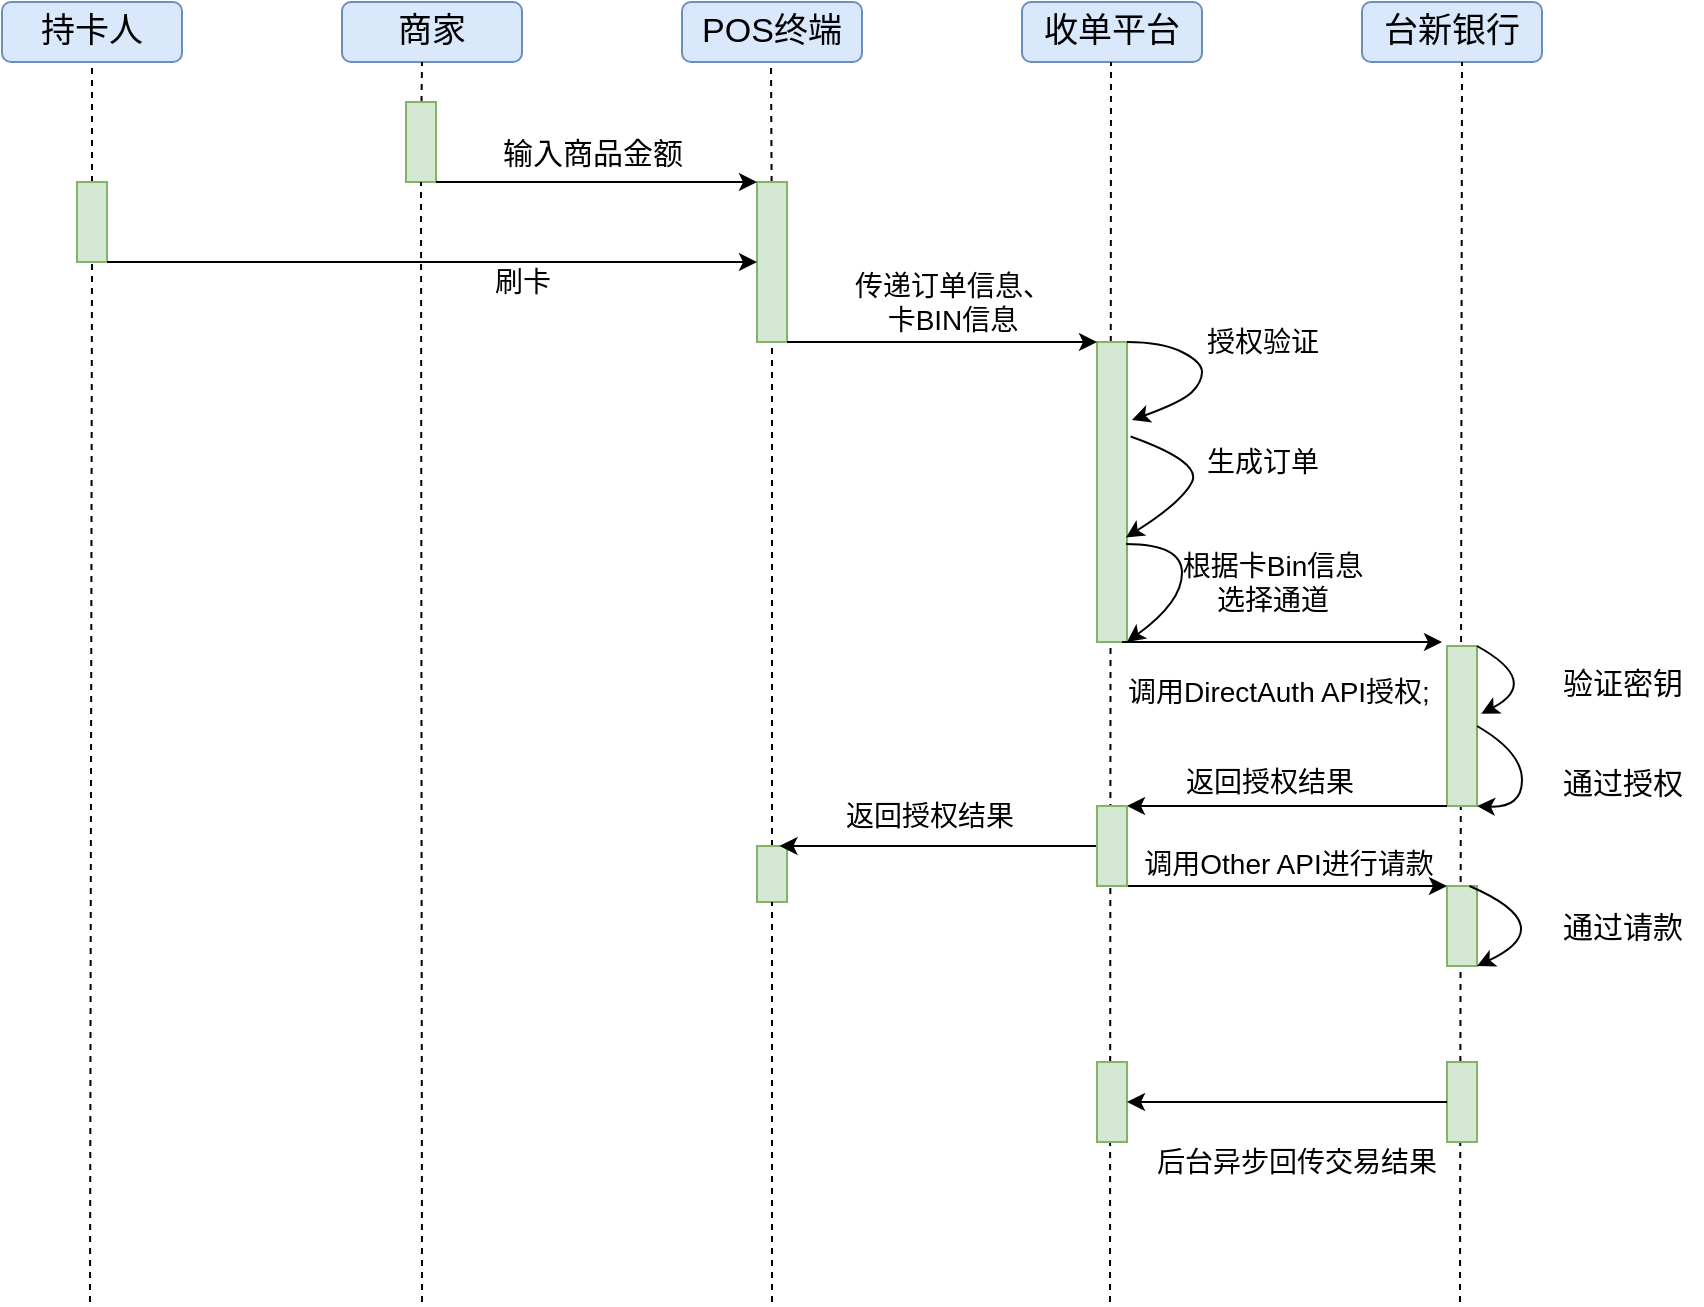 <mxfile version="13.4.2" type="github">
  <diagram id="YyOWJD14Wb275RXxZn9Y" name="Page-1">
    <mxGraphModel dx="1038" dy="547" grid="1" gridSize="10" guides="1" tooltips="1" connect="1" arrows="1" fold="1" page="1" pageScale="1" pageWidth="827" pageHeight="1169" math="0" shadow="0">
      <root>
        <mxCell id="0" />
        <mxCell id="1" parent="0" />
        <mxCell id="_klwT8lkw9nOGXZvojrT-1" value="持卡人" style="rounded=1;whiteSpace=wrap;html=1;fillColor=#dae8fc;strokeColor=#6c8ebf;fontSize=17;" parent="1" vertex="1">
          <mxGeometry x="110" y="100" width="90" height="30" as="geometry" />
        </mxCell>
        <mxCell id="_klwT8lkw9nOGXZvojrT-2" value="商家" style="rounded=1;whiteSpace=wrap;html=1;fillColor=#dae8fc;strokeColor=#6c8ebf;fontSize=17;" parent="1" vertex="1">
          <mxGeometry x="280" y="100" width="90" height="30" as="geometry" />
        </mxCell>
        <mxCell id="_klwT8lkw9nOGXZvojrT-3" value="POS终端" style="rounded=1;whiteSpace=wrap;html=1;fillColor=#dae8fc;strokeColor=#6c8ebf;fontSize=17;" parent="1" vertex="1">
          <mxGeometry x="450" y="100" width="90" height="30" as="geometry" />
        </mxCell>
        <mxCell id="_klwT8lkw9nOGXZvojrT-4" value="收单平台" style="rounded=1;whiteSpace=wrap;html=1;fillColor=#dae8fc;strokeColor=#6c8ebf;fontSize=17;" parent="1" vertex="1">
          <mxGeometry x="620" y="100" width="90" height="30" as="geometry" />
        </mxCell>
        <mxCell id="_klwT8lkw9nOGXZvojrT-5" value="台新银行" style="rounded=1;whiteSpace=wrap;html=1;fillColor=#dae8fc;strokeColor=#6c8ebf;fontSize=17;" parent="1" vertex="1">
          <mxGeometry x="790" y="100" width="90" height="30" as="geometry" />
        </mxCell>
        <mxCell id="_klwT8lkw9nOGXZvojrT-6" value="" style="endArrow=none;dashed=1;html=1;fontSize=17;entryX=0.5;entryY=1;entryDx=0;entryDy=0;" parent="1" source="_klwT8lkw9nOGXZvojrT-14" target="_klwT8lkw9nOGXZvojrT-1" edge="1">
          <mxGeometry width="50" height="50" relative="1" as="geometry">
            <mxPoint x="155" y="630" as="sourcePoint" />
            <mxPoint x="180" y="170" as="targetPoint" />
          </mxGeometry>
        </mxCell>
        <mxCell id="_klwT8lkw9nOGXZvojrT-7" value="" style="endArrow=none;dashed=1;html=1;fontSize=17;entryX=0.5;entryY=1;entryDx=0;entryDy=0;" parent="1" source="_klwT8lkw9nOGXZvojrT-12" edge="1">
          <mxGeometry width="50" height="50" relative="1" as="geometry">
            <mxPoint x="320" y="630" as="sourcePoint" />
            <mxPoint x="320" y="130" as="targetPoint" />
          </mxGeometry>
        </mxCell>
        <mxCell id="_klwT8lkw9nOGXZvojrT-8" value="" style="endArrow=none;dashed=1;html=1;fontSize=17;entryX=0.5;entryY=1;entryDx=0;entryDy=0;" parent="1" source="_klwT8lkw9nOGXZvojrT-18" edge="1">
          <mxGeometry width="50" height="50" relative="1" as="geometry">
            <mxPoint x="494.5" y="630" as="sourcePoint" />
            <mxPoint x="494.5" y="130" as="targetPoint" />
          </mxGeometry>
        </mxCell>
        <mxCell id="_klwT8lkw9nOGXZvojrT-9" value="" style="endArrow=none;dashed=1;html=1;fontSize=17;entryX=0.5;entryY=1;entryDx=0;entryDy=0;" parent="1" edge="1">
          <mxGeometry width="50" height="50" relative="1" as="geometry">
            <mxPoint x="664" y="750" as="sourcePoint" />
            <mxPoint x="664.5" y="130" as="targetPoint" />
          </mxGeometry>
        </mxCell>
        <mxCell id="_klwT8lkw9nOGXZvojrT-10" value="" style="endArrow=none;dashed=1;html=1;fontSize=17;entryX=0.5;entryY=1;entryDx=0;entryDy=0;" parent="1" edge="1">
          <mxGeometry width="50" height="50" relative="1" as="geometry">
            <mxPoint x="839" y="750" as="sourcePoint" />
            <mxPoint x="840" y="130" as="targetPoint" />
          </mxGeometry>
        </mxCell>
        <mxCell id="_klwT8lkw9nOGXZvojrT-12" value="" style="rounded=0;whiteSpace=wrap;html=1;fontSize=17;fillColor=#d5e8d4;strokeColor=#82b366;" parent="1" vertex="1">
          <mxGeometry x="312" y="150" width="15" height="40" as="geometry" />
        </mxCell>
        <mxCell id="_klwT8lkw9nOGXZvojrT-13" value="" style="endArrow=none;dashed=1;html=1;fontSize=17;entryX=0.5;entryY=1;entryDx=0;entryDy=0;" parent="1" target="_klwT8lkw9nOGXZvojrT-12" edge="1">
          <mxGeometry width="50" height="50" relative="1" as="geometry">
            <mxPoint x="320" y="750" as="sourcePoint" />
            <mxPoint x="320" y="130" as="targetPoint" />
          </mxGeometry>
        </mxCell>
        <mxCell id="_klwT8lkw9nOGXZvojrT-14" value="" style="rounded=0;whiteSpace=wrap;html=1;fontSize=17;fillColor=#d5e8d4;strokeColor=#82b366;" parent="1" vertex="1">
          <mxGeometry x="147.5" y="190" width="15" height="40" as="geometry" />
        </mxCell>
        <mxCell id="_klwT8lkw9nOGXZvojrT-15" value="" style="endArrow=none;dashed=1;html=1;fontSize=17;entryX=0.5;entryY=1;entryDx=0;entryDy=0;" parent="1" target="_klwT8lkw9nOGXZvojrT-14" edge="1">
          <mxGeometry width="50" height="50" relative="1" as="geometry">
            <mxPoint x="154" y="750" as="sourcePoint" />
            <mxPoint x="155" y="130" as="targetPoint" />
          </mxGeometry>
        </mxCell>
        <mxCell id="_klwT8lkw9nOGXZvojrT-18" value="" style="rounded=0;whiteSpace=wrap;html=1;fontSize=17;fillColor=#d5e8d4;strokeColor=#82b366;" parent="1" vertex="1">
          <mxGeometry x="487.5" y="190" width="15" height="80" as="geometry" />
        </mxCell>
        <mxCell id="_klwT8lkw9nOGXZvojrT-19" value="" style="endArrow=none;dashed=1;html=1;fontSize=17;entryX=0.5;entryY=1;entryDx=0;entryDy=0;" parent="1" target="_klwT8lkw9nOGXZvojrT-18" edge="1" source="gRr1aifwje2dfe0owPJU-1">
          <mxGeometry width="50" height="50" relative="1" as="geometry">
            <mxPoint x="495" y="750" as="sourcePoint" />
            <mxPoint x="494.5" y="130" as="targetPoint" />
          </mxGeometry>
        </mxCell>
        <mxCell id="_klwT8lkw9nOGXZvojrT-21" value="刷卡" style="text;html=1;align=center;verticalAlign=middle;resizable=0;points=[];autosize=1;fontSize=14;" parent="1" vertex="1">
          <mxGeometry x="350" y="230" width="40" height="20" as="geometry" />
        </mxCell>
        <mxCell id="_klwT8lkw9nOGXZvojrT-22" value="" style="rounded=0;whiteSpace=wrap;html=1;fontSize=17;fillColor=#d5e8d4;strokeColor=#82b366;" parent="1" vertex="1">
          <mxGeometry x="657.5" y="270" width="15" height="150" as="geometry" />
        </mxCell>
        <mxCell id="_klwT8lkw9nOGXZvojrT-24" value="" style="endArrow=classic;html=1;fontSize=15;exitX=1;exitY=1;exitDx=0;exitDy=0;entryX=0;entryY=0;entryDx=0;entryDy=0;" parent="1" source="_klwT8lkw9nOGXZvojrT-18" target="_klwT8lkw9nOGXZvojrT-22" edge="1">
          <mxGeometry width="50" height="50" relative="1" as="geometry">
            <mxPoint x="520" y="330" as="sourcePoint" />
            <mxPoint x="570" y="280" as="targetPoint" />
          </mxGeometry>
        </mxCell>
        <mxCell id="_klwT8lkw9nOGXZvojrT-25" value="&lt;div style=&quot;font-size: 14px&quot;&gt;传递订单信息、&lt;/div&gt;&lt;div style=&quot;font-size: 14px&quot;&gt;卡BIN信息&lt;/div&gt;" style="text;html=1;align=center;verticalAlign=middle;resizable=0;points=[];autosize=1;fontSize=14;" parent="1" vertex="1">
          <mxGeometry x="530" y="230" width="110" height="40" as="geometry" />
        </mxCell>
        <mxCell id="_klwT8lkw9nOGXZvojrT-26" value="" style="curved=1;endArrow=classic;html=1;fontSize=15;exitX=1;exitY=0;exitDx=0;exitDy=0;" parent="1" source="_klwT8lkw9nOGXZvojrT-22" edge="1">
          <mxGeometry width="50" height="50" relative="1" as="geometry">
            <mxPoint x="630" y="390" as="sourcePoint" />
            <mxPoint x="675" y="309" as="targetPoint" />
            <Array as="points">
              <mxPoint x="690" y="270" />
              <mxPoint x="710" y="280" />
              <mxPoint x="710" y="290" />
              <mxPoint x="700" y="300" />
            </Array>
          </mxGeometry>
        </mxCell>
        <mxCell id="_klwT8lkw9nOGXZvojrT-27" value="授权验证" style="text;html=1;align=center;verticalAlign=middle;resizable=0;points=[];autosize=1;fontSize=14;" parent="1" vertex="1">
          <mxGeometry x="705" y="260" width="70" height="20" as="geometry" />
        </mxCell>
        <mxCell id="_klwT8lkw9nOGXZvojrT-28" value="" style="curved=1;endArrow=classic;html=1;fontSize=15;exitX=1.12;exitY=0.315;exitDx=0;exitDy=0;entryX=0.963;entryY=0.652;entryDx=0;entryDy=0;entryPerimeter=0;exitPerimeter=0;" parent="1" source="_klwT8lkw9nOGXZvojrT-22" target="_klwT8lkw9nOGXZvojrT-22" edge="1">
          <mxGeometry width="50" height="50" relative="1" as="geometry">
            <mxPoint x="672.5" y="270" as="sourcePoint" />
            <mxPoint x="675.005" y="308.97" as="targetPoint" />
            <Array as="points">
              <mxPoint x="710" y="330" />
              <mxPoint x="700" y="350" />
            </Array>
          </mxGeometry>
        </mxCell>
        <mxCell id="_klwT8lkw9nOGXZvojrT-29" value="生成订单" style="text;html=1;align=center;verticalAlign=middle;resizable=0;points=[];autosize=1;fontSize=14;" parent="1" vertex="1">
          <mxGeometry x="705" y="320" width="70" height="20" as="geometry" />
        </mxCell>
        <mxCell id="_klwT8lkw9nOGXZvojrT-30" value="" style="rounded=0;whiteSpace=wrap;html=1;fontSize=17;fillColor=#d5e8d4;strokeColor=#82b366;" parent="1" vertex="1">
          <mxGeometry x="832.5" y="422" width="15" height="80" as="geometry" />
        </mxCell>
        <mxCell id="_klwT8lkw9nOGXZvojrT-32" value="" style="endArrow=classic;html=1;fontSize=15;" parent="1" edge="1">
          <mxGeometry width="50" height="50" relative="1" as="geometry">
            <mxPoint x="670" y="420" as="sourcePoint" />
            <mxPoint x="830" y="420" as="targetPoint" />
          </mxGeometry>
        </mxCell>
        <mxCell id="_klwT8lkw9nOGXZvojrT-33" value="&lt;div&gt;&lt;br&gt;&lt;/div&gt;&lt;div&gt;调用Other API进行请款&lt;br&gt;&lt;/div&gt;" style="text;html=1;align=center;verticalAlign=middle;resizable=0;points=[];autosize=1;fontSize=14;" parent="1" vertex="1">
          <mxGeometry x="672.5" y="502" width="160" height="40" as="geometry" />
        </mxCell>
        <mxCell id="_klwT8lkw9nOGXZvojrT-34" value="" style="curved=1;endArrow=classic;html=1;fontSize=15;exitX=1;exitY=0;exitDx=0;exitDy=0;entryX=1.139;entryY=0.424;entryDx=0;entryDy=0;entryPerimeter=0;" parent="1" source="_klwT8lkw9nOGXZvojrT-30" target="_klwT8lkw9nOGXZvojrT-30" edge="1">
          <mxGeometry width="50" height="50" relative="1" as="geometry">
            <mxPoint x="672.5" y="375" as="sourcePoint" />
            <mxPoint x="672.5" y="420" as="targetPoint" />
            <Array as="points">
              <mxPoint x="880" y="440" />
            </Array>
          </mxGeometry>
        </mxCell>
        <mxCell id="_klwT8lkw9nOGXZvojrT-35" value="验证密钥" style="text;html=1;align=center;verticalAlign=middle;resizable=0;points=[];autosize=1;fontSize=15;" parent="1" vertex="1">
          <mxGeometry x="880" y="430" width="80" height="20" as="geometry" />
        </mxCell>
        <mxCell id="_klwT8lkw9nOGXZvojrT-67" value="" style="endArrow=classic;html=1;fontSize=14;exitX=1;exitY=1;exitDx=0;exitDy=0;entryX=0;entryY=0;entryDx=0;entryDy=0;" parent="1" source="_klwT8lkw9nOGXZvojrT-12" target="_klwT8lkw9nOGXZvojrT-18" edge="1">
          <mxGeometry width="50" height="50" relative="1" as="geometry">
            <mxPoint x="210" y="310" as="sourcePoint" />
            <mxPoint x="260" y="260" as="targetPoint" />
          </mxGeometry>
        </mxCell>
        <mxCell id="_klwT8lkw9nOGXZvojrT-68" value="" style="endArrow=classic;html=1;fontSize=14;exitX=1;exitY=1;exitDx=0;exitDy=0;entryX=0;entryY=0.5;entryDx=0;entryDy=0;" parent="1" source="_klwT8lkw9nOGXZvojrT-14" target="_klwT8lkw9nOGXZvojrT-18" edge="1">
          <mxGeometry width="50" height="50" relative="1" as="geometry">
            <mxPoint x="270" y="300" as="sourcePoint" />
            <mxPoint x="320" y="250" as="targetPoint" />
          </mxGeometry>
        </mxCell>
        <mxCell id="_klwT8lkw9nOGXZvojrT-69" value="输入商品金额" style="text;html=1;align=center;verticalAlign=middle;resizable=0;points=[];autosize=1;fontSize=15;" parent="1" vertex="1">
          <mxGeometry x="350" y="165" width="110" height="20" as="geometry" />
        </mxCell>
        <mxCell id="_klwT8lkw9nOGXZvojrT-70" value="" style="curved=1;endArrow=classic;html=1;fontSize=15;exitX=1;exitY=0.5;exitDx=0;exitDy=0;entryX=1;entryY=1;entryDx=0;entryDy=0;" parent="1" source="_klwT8lkw9nOGXZvojrT-30" target="_klwT8lkw9nOGXZvojrT-30" edge="1">
          <mxGeometry width="50" height="50" relative="1" as="geometry">
            <mxPoint x="847.5" y="420" as="sourcePoint" />
            <mxPoint x="849.585" y="466.64" as="targetPoint" />
            <Array as="points">
              <mxPoint x="870" y="475" />
              <mxPoint x="870" y="503" />
            </Array>
          </mxGeometry>
        </mxCell>
        <mxCell id="_klwT8lkw9nOGXZvojrT-71" value="通过授权" style="text;html=1;align=center;verticalAlign=middle;resizable=0;points=[];autosize=1;fontSize=15;" parent="1" vertex="1">
          <mxGeometry x="880" y="480" width="80" height="20" as="geometry" />
        </mxCell>
        <mxCell id="_klwT8lkw9nOGXZvojrT-74" value="" style="rounded=0;whiteSpace=wrap;html=1;fontSize=17;fillColor=#d5e8d4;strokeColor=#82b366;" parent="1" vertex="1">
          <mxGeometry x="832.5" y="630" width="15" height="40" as="geometry" />
        </mxCell>
        <mxCell id="_klwT8lkw9nOGXZvojrT-76" value="" style="rounded=0;whiteSpace=wrap;html=1;fontSize=17;fillColor=#d5e8d4;strokeColor=#82b366;" parent="1" vertex="1">
          <mxGeometry x="657.5" y="630" width="15" height="40" as="geometry" />
        </mxCell>
        <mxCell id="_klwT8lkw9nOGXZvojrT-77" value="后台异步回传交易结果" style="text;html=1;align=center;verticalAlign=middle;resizable=0;points=[];autosize=1;fontSize=14;" parent="1" vertex="1">
          <mxGeometry x="677" y="670" width="160" height="20" as="geometry" />
        </mxCell>
        <mxCell id="_klwT8lkw9nOGXZvojrT-79" value="&lt;div&gt;根据卡Bin信息&lt;/div&gt;&lt;div&gt;选择通道&lt;/div&gt;" style="text;html=1;align=center;verticalAlign=middle;resizable=0;points=[];autosize=1;fontSize=14;" parent="1" vertex="1">
          <mxGeometry x="690" y="370" width="110" height="40" as="geometry" />
        </mxCell>
        <mxCell id="_klwT8lkw9nOGXZvojrT-80" value="" style="curved=1;endArrow=classic;html=1;fontSize=15;entryX=1;entryY=1;entryDx=0;entryDy=0;" parent="1" target="_klwT8lkw9nOGXZvojrT-22" edge="1">
          <mxGeometry width="50" height="50" relative="1" as="geometry">
            <mxPoint x="672" y="371" as="sourcePoint" />
            <mxPoint x="671.945" y="367.8" as="targetPoint" />
            <Array as="points">
              <mxPoint x="700" y="371" />
              <mxPoint x="700" y="400" />
            </Array>
          </mxGeometry>
        </mxCell>
        <mxCell id="sgQUWFWB5d-Ot5_FE12--8" value="通过请款" style="text;html=1;align=center;verticalAlign=middle;resizable=0;points=[];autosize=1;fontSize=15;" parent="1" vertex="1">
          <mxGeometry x="880" y="552" width="80" height="20" as="geometry" />
        </mxCell>
        <mxCell id="3ycuTXc6d3hMl0MZqzQu-1" value="" style="rounded=0;whiteSpace=wrap;html=1;fontSize=17;fillColor=#d5e8d4;strokeColor=#82b366;" parent="1" vertex="1">
          <mxGeometry x="657.5" y="502" width="15" height="40" as="geometry" />
        </mxCell>
        <mxCell id="3ycuTXc6d3hMl0MZqzQu-6" value="&lt;font style=&quot;font-size: 14px&quot;&gt;调用DirectAuth API授权;&lt;/font&gt;" style="text;whiteSpace=wrap;html=1;" parent="1" vertex="1">
          <mxGeometry x="670.5" y="430" width="162" height="30" as="geometry" />
        </mxCell>
        <mxCell id="3ycuTXc6d3hMl0MZqzQu-7" value="" style="endArrow=classic;html=1;exitX=0;exitY=1;exitDx=0;exitDy=0;entryX=1;entryY=0;entryDx=0;entryDy=0;" parent="1" source="_klwT8lkw9nOGXZvojrT-30" target="3ycuTXc6d3hMl0MZqzQu-1" edge="1">
          <mxGeometry width="50" height="50" relative="1" as="geometry">
            <mxPoint x="650" y="560" as="sourcePoint" />
            <mxPoint x="690" y="510" as="targetPoint" />
          </mxGeometry>
        </mxCell>
        <mxCell id="3ycuTXc6d3hMl0MZqzQu-8" value="&lt;font style=&quot;font-size: 14px&quot;&gt;返回授权结果&lt;/font&gt;" style="text;whiteSpace=wrap;html=1;" parent="1" vertex="1">
          <mxGeometry x="700" y="475" width="162" height="30" as="geometry" />
        </mxCell>
        <mxCell id="3ycuTXc6d3hMl0MZqzQu-9" value="" style="rounded=0;whiteSpace=wrap;html=1;fontSize=17;fillColor=#d5e8d4;strokeColor=#82b366;" parent="1" vertex="1">
          <mxGeometry x="832.5" y="542" width="15" height="40" as="geometry" />
        </mxCell>
        <mxCell id="3ycuTXc6d3hMl0MZqzQu-10" value="" style="endArrow=classic;html=1;entryX=0;entryY=0;entryDx=0;entryDy=0;exitX=1;exitY=1;exitDx=0;exitDy=0;" parent="1" source="3ycuTXc6d3hMl0MZqzQu-1" target="3ycuTXc6d3hMl0MZqzQu-9" edge="1">
          <mxGeometry width="50" height="50" relative="1" as="geometry">
            <mxPoint x="669" y="542" as="sourcePoint" />
            <mxPoint x="540" y="710" as="targetPoint" />
          </mxGeometry>
        </mxCell>
        <mxCell id="3ycuTXc6d3hMl0MZqzQu-12" value="" style="curved=1;endArrow=classic;html=1;fontSize=15;exitX=0.75;exitY=0;exitDx=0;exitDy=0;entryX=1;entryY=1;entryDx=0;entryDy=0;" parent="1" source="3ycuTXc6d3hMl0MZqzQu-9" target="3ycuTXc6d3hMl0MZqzQu-9" edge="1">
          <mxGeometry width="50" height="50" relative="1" as="geometry">
            <mxPoint x="847.5" y="462" as="sourcePoint" />
            <mxPoint x="847.5" y="502" as="targetPoint" />
            <Array as="points">
              <mxPoint x="890" y="562" />
            </Array>
          </mxGeometry>
        </mxCell>
        <mxCell id="3ycuTXc6d3hMl0MZqzQu-16" value="" style="endArrow=classic;html=1;exitX=0;exitY=0.5;exitDx=0;exitDy=0;entryX=1;entryY=0.5;entryDx=0;entryDy=0;" parent="1" source="_klwT8lkw9nOGXZvojrT-74" target="_klwT8lkw9nOGXZvojrT-76" edge="1">
          <mxGeometry width="50" height="50" relative="1" as="geometry">
            <mxPoint x="690" y="680" as="sourcePoint" />
            <mxPoint x="740" y="630" as="targetPoint" />
          </mxGeometry>
        </mxCell>
        <mxCell id="gRr1aifwje2dfe0owPJU-1" value="" style="rounded=0;whiteSpace=wrap;html=1;fontSize=17;fillColor=#d5e8d4;strokeColor=#82b366;" vertex="1" parent="1">
          <mxGeometry x="487.5" y="522" width="15" height="28" as="geometry" />
        </mxCell>
        <mxCell id="gRr1aifwje2dfe0owPJU-2" value="" style="endArrow=none;dashed=1;html=1;fontSize=17;entryX=0.5;entryY=1;entryDx=0;entryDy=0;" edge="1" parent="1" target="gRr1aifwje2dfe0owPJU-1">
          <mxGeometry width="50" height="50" relative="1" as="geometry">
            <mxPoint x="495" y="750" as="sourcePoint" />
            <mxPoint x="495" y="270" as="targetPoint" />
          </mxGeometry>
        </mxCell>
        <mxCell id="gRr1aifwje2dfe0owPJU-3" value="" style="endArrow=classic;html=1;exitX=0;exitY=0.5;exitDx=0;exitDy=0;entryX=0.75;entryY=0;entryDx=0;entryDy=0;" edge="1" parent="1" source="3ycuTXc6d3hMl0MZqzQu-1" target="gRr1aifwje2dfe0owPJU-1">
          <mxGeometry width="50" height="50" relative="1" as="geometry">
            <mxPoint x="480" y="480" as="sourcePoint" />
            <mxPoint x="530" y="430" as="targetPoint" />
          </mxGeometry>
        </mxCell>
        <mxCell id="gRr1aifwje2dfe0owPJU-5" value="" style="rounded=0;whiteSpace=wrap;html=1;fontSize=17;fillColor=#d5e8d4;strokeColor=#82b366;" vertex="1" parent="1">
          <mxGeometry x="657.5" y="502" width="15" height="40" as="geometry" />
        </mxCell>
        <mxCell id="gRr1aifwje2dfe0owPJU-6" value="&lt;font style=&quot;font-size: 14px&quot;&gt;返回授权结果&lt;/font&gt;" style="text;whiteSpace=wrap;html=1;" vertex="1" parent="1">
          <mxGeometry x="530" y="492" width="162" height="30" as="geometry" />
        </mxCell>
      </root>
    </mxGraphModel>
  </diagram>
</mxfile>
